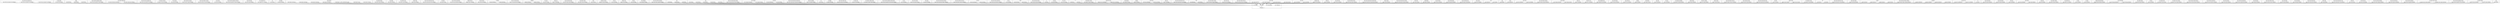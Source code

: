 digraph {
graph [overlap=false]
subgraph cluster_Class_MOP_Class_Immutable_Trait {
	label="Class::MOP::Class::Immutable::Trait";
	"Class::MOP::Class::Immutable::Trait::BEGIN@46";
	"Class::MOP::Class::Immutable::Trait::BEGIN@9";
	"Class::MOP::Class::Immutable::Trait::BEGIN@36";
}
subgraph cluster_IO_Socket_INET {
	label="IO::Socket::INET";
	"IO::Socket::INET::BEGIN@9";
}
subgraph cluster_Config {
	label="Config";
	"Config::BEGIN@35";
	"Config::BEGIN@5";
	"Config::BEGIN@9";
}
subgraph cluster_Moose_Meta_Role_Application_ToRole {
	label="Moose::Meta::Role::Application::ToRole";
	"Moose::Meta::Role::Application::ToRole::BEGIN@9";
}
subgraph cluster_XML_LibXML_XPathContext {
	label="XML::LibXML::XPathContext";
	"XML::LibXML::XPathContext::BEGIN@141";
	"XML::LibXML::XPathContext::BEGIN@12";
}
subgraph cluster_Moose_Meta_Class_Immutable_Trait {
	label="Moose::Meta::Class::Immutable::Trait";
	"Moose::Meta::Class::Immutable::Trait::BEGIN@9";
}
subgraph cluster_IO_Compress_Zlib_Extra {
	label="IO::Compress::Zlib::Extra";
	"IO::Compress::Zlib::Extra::BEGIN@5";
}
subgraph cluster_URI__punycode {
	label="URI::_punycode";
	"URI::_punycode::BEGIN@3";
}
subgraph cluster_Moose_Meta_Role_Composite {
	label="Moose::Meta::Role::Composite";
	"Moose::Meta::Role::Composite::BEGIN@9";
}
subgraph cluster_Moose_Meta_Method_Overridden {
	label="Moose::Meta::Method::Overridden";
	"Moose::Meta::Method::Overridden::BEGIN@9";
}
subgraph cluster_List_MoreUtils {
	label="List::MoreUtils";
	"List::MoreUtils::BEGIN@4";
}
subgraph cluster_Moose_Meta_Role_Application_ToInstance {
	label="Moose::Meta::Role::Application::ToInstance";
	"Moose::Meta::Role::Application::ToInstance::BEGIN@9";
}
subgraph cluster_Class_MOP_Module {
	label="Class::MOP::Module";
	"Class::MOP::Module::BEGIN@10";
}
subgraph cluster_XML_CompactTree_XS {
	label="XML::CompactTree::XS";
	"XML::CompactTree::XS::BEGIN@4";
}
subgraph cluster_vars {
	label="vars";
	"vars::BEGIN@8";
}
subgraph cluster_Sub_Identify {
	label="Sub::Identify";
	"Sub::Identify::BEGIN@3";
}
subgraph cluster_Moose_Exporter {
	label="Moose::Exporter";
	"Moose::Exporter::BEGIN@9";
	"Moose::Exporter::BEGIN@282";
	"Moose::Exporter::BEGIN@590";
	"Moose::Exporter::import";
	"Moose::Exporter::BEGIN@580";
	"Moose::Exporter::__ANON__[Moose/Exporter.pm:468]";
	"Moose::Exporter::BEGIN@128";
}
subgraph cluster_XML_LibXML_Boolean {
	label="XML::LibXML::Boolean";
	"XML::LibXML::Boolean::BEGIN@14";
}
subgraph cluster_XML_LibXML {
	label="XML::LibXML";
	"XML::LibXML::BEGIN@13";
}
subgraph cluster_XML_LibXML_Literal {
	label="XML::LibXML::Literal";
	"XML::LibXML::Literal::BEGIN@13";
}
subgraph cluster_Variable_Magic {
	label="Variable::Magic";
	"Variable::Magic::BEGIN@5";
}
subgraph cluster_Moose_Meta_TypeConstraint_Enum {
	label="Moose::Meta::TypeConstraint::Enum";
	"Moose::Meta::TypeConstraint::Enum::BEGIN@9";
}
subgraph cluster_URI_Escape {
	label="URI::Escape";
	"URI::Escape::BEGIN@2";
}
subgraph cluster_Class_MOP_Mixin_HasMethods {
	label="Class::MOP::Mixin::HasMethods";
	"Class::MOP::Mixin::HasMethods::BEGIN@9";
}
subgraph cluster_Package_Stash_XS {
	label="Package::Stash::XS";
	"Package::Stash::XS::BEGIN@5";
}
subgraph cluster_Moose_Meta_Role {
	label="Moose::Meta::Role";
	"Moose::Meta::Role::BEGIN@9";
}
subgraph cluster_IO_Handle {
	label="IO::Handle";
	"IO::Handle::BEGIN@261";
	"IO::Handle::BEGIN@613";
}
subgraph cluster_Moose_Util_TypeConstraints {
	label="Moose::Util::TypeConstraints";
	"Moose::Util::TypeConstraints::BEGIN@68";
}
subgraph cluster_FileHandle {
	label="FileHandle";
	"FileHandle::BEGIN@46";
	"FileHandle::BEGIN@4";
}
subgraph cluster_URI__query {
	label="URI::_query";
	"URI::_query::BEGIN@3";
}
subgraph cluster_Params_Util {
	label="Params::Util";
	"Params::Util::BEGIN@59";
}
subgraph cluster_Class_MOP_Method_Inlined {
	label="Class::MOP::Method::Inlined";
	"Class::MOP::Method::Inlined::BEGIN@9";
}
subgraph cluster_XML_LibXML_Number {
	label="XML::LibXML::Number";
	"XML::LibXML::Number::BEGIN@13";
}
subgraph cluster_Moose {
	label="Moose";
	"Moose::BEGIN@8";
}
subgraph cluster_namespace_autoclean {
	label="namespace::autoclean";
	"namespace::autoclean::BEGIN@1";
}
subgraph cluster_File_Glob {
	label="File::Glob";
	"File::Glob::BEGIN@3";
}
subgraph cluster_Package_Stash {
	label="Package::Stash";
	"Package::Stash::BEGIN@5";
}
subgraph cluster_URI_http {
	label="URI::http";
	"URI::http::BEGIN@6";
}
subgraph cluster_File_GlobMapper {
	label="File::GlobMapper";
	"File::GlobMapper::BEGIN@3";
}
subgraph cluster_Moose_Meta_Method_Augmented {
	label="Moose::Meta::Method::Augmented";
	"Moose::Meta::Method::Augmented::BEGIN@9";
}
subgraph cluster_utf8 {
	label="utf8";
	"utf8::BEGIN@325";
	"utf8::BEGIN@89";
	"utf8::BEGIN@2";
}
subgraph cluster_Carp {
	label="Carp";
	"Carp::BEGIN@387";
	"Carp::BEGIN@4";
	"Carp::BEGIN@67";
	"Carp::BEGIN@18";
	"Carp::BEGIN@8";
}
subgraph cluster_Moose_Util_TypeConstraints_Builtins {
	label="Moose::Util::TypeConstraints::Builtins";
	"Moose::Util::TypeConstraints::Builtins::BEGIN@9";
}
subgraph cluster_LWP_UserAgent {
	label="LWP::UserAgent";
	"LWP::UserAgent::BEGIN@3";
	"LWP::UserAgent::BEGIN@382";
}
subgraph cluster_Sub_Install {
	label="Sub::Install";
	"Sub::Install::BEGIN@4";
	"Sub::Install::BEGIN@184";
}
subgraph cluster_Moose_Meta_TypeConstraint_Parameterized {
	label="Moose::Meta::TypeConstraint::Parameterized";
	"Moose::Meta::TypeConstraint::Parameterized::BEGIN@9";
}
subgraph cluster_Moose_Util_MetaRole {
	label="Moose::Util::MetaRole";
	"Moose::Util::MetaRole::BEGIN@9";
}
subgraph cluster_mro {
	label="mro";
	"mro::BEGIN@10";
}
subgraph cluster_IO_Seekable {
	label="IO::Seekable";
	"IO::Seekable::BEGIN@99";
}
subgraph cluster_Moose_Meta_Method_Meta {
	label="Moose::Meta::Method::Meta";
	"Moose::Meta::Method::Meta::BEGIN@10";
}
subgraph cluster_IO_Socket_UNIX {
	label="IO::Socket::UNIX";
	"IO::Socket::UNIX::BEGIN@9";
}
subgraph cluster_IO_Uncompress_Adapter_Inflate {
	label="IO::Uncompress::Adapter::Inflate";
	"IO::Uncompress::Adapter::Inflate::BEGIN@3";
}
subgraph cluster_Moose_Meta_Role_Application_RoleSummation {
	label="Moose::Meta::Role::Application::RoleSummation";
	"Moose::Meta::Role::Application::RoleSummation::BEGIN@9";
}
subgraph cluster_List_Util {
	label="List::Util";
	"List::Util::BEGIN@11";
}
subgraph cluster_Moose_Meta_Instance {
	label="Moose::Meta::Instance";
	"Moose::Meta::Instance::BEGIN@10";
}
subgraph cluster_URI__generic {
	label="URI::_generic";
	"URI::_generic::BEGIN@6";
}
subgraph cluster_Moose_Meta_TypeConstraint_Registry {
	label="Moose::Meta::TypeConstraint::Registry";
	"Moose::Meta::TypeConstraint::Registry::BEGIN@10";
}
subgraph cluster_Moose_Meta_Method_Constructor {
	label="Moose::Meta::Method::Constructor";
	"Moose::Meta::Method::Constructor::BEGIN@10";
}
subgraph cluster_JSON_Any {
	label="JSON::Any";
	"JSON::Any::BEGIN@219";
	"JSON::Any::BEGIN@4";
}
subgraph cluster_Moose_Meta_Mixin_AttributeCore {
	label="Moose::Meta::Mixin::AttributeCore";
	"Moose::Meta::Mixin::AttributeCore::BEGIN@9";
}
subgraph cluster_Try_Tiny {
	label="Try::Tiny";
	"Try::Tiny::BEGIN@3";
}
subgraph cluster_parent {
	label="parent";
	"parent::BEGIN@25";
	"parent::BEGIN@2";
}
subgraph cluster_Moose_Meta_Role_Attribute {
	label="Moose::Meta::Role::Attribute";
	"Moose::Meta::Role::Attribute::BEGIN@9";
}
subgraph cluster_re {
	label="re";
	"re::BEGIN@4";
}
subgraph cluster_Sub_Name {
	label="Sub::Name";
	"Sub::Name::BEGIN@44";
}
subgraph cluster_URI__server {
	label="URI::_server";
	"URI::_server::BEGIN@5";
}
subgraph cluster_B {
	label="B";
	"B::BEGIN@30";
	"B::BEGIN@237";
}
subgraph cluster_HTTP_Request_Common {
	label="HTTP::Request::Common";
	"HTTP::Request::Common::BEGIN@3";
}
subgraph cluster_Compress_Raw_Zlib {
	label="Compress::Raw::Zlib";
	"Compress::Raw::Zlib::BEGIN@11";
	"Compress::Raw::Zlib::BEGIN@78";
}
subgraph cluster_HTTP_Response {
	label="HTTP::Response";
	"HTTP::Response::BEGIN@7";
}
subgraph cluster_metaclass {
	label="metaclass";
	"metaclass::BEGIN@10";
}
subgraph cluster_LWP_Protocol {
	label="LWP::Protocol";
	"LWP::Protocol::BEGIN@7";
	"LWP::Protocol::BEGIN@62";
}
subgraph cluster_Scalar_Util {
	label="Scalar::Util";
	"Scalar::Util::BEGIN@9";
}
subgraph cluster_Moose_Meta_TypeConstraint_Class {
	label="Moose::Meta::TypeConstraint::Class";
	"Moose::Meta::TypeConstraint::Class::BEGIN@9";
}
subgraph cluster_Fcntl {
	label="Fcntl";
	"Fcntl::BEGIN@58";
	"Fcntl::BEGIN@239";
}
subgraph cluster_Class_MOP_Method_Wrapped {
	label="Class::MOP::Method::Wrapped";
	"Class::MOP::Method::Wrapped::BEGIN@10";
}
subgraph cluster_Moose_Meta_Class {
	label="Moose::Meta::Class";
	"Moose::Meta::Class::BEGIN@10";
}
subgraph cluster_Moose_Meta_Method_Destructor {
	label="Moose::Meta::Method::Destructor";
	"Moose::Meta::Method::Destructor::BEGIN@10";
}
subgraph cluster_MRO_Compat {
	label="MRO::Compat";
	"MRO::Compat::BEGIN@2";
	"MRO::Compat::BEGIN@225";
	"MRO::Compat::BEGIN@116";
	"MRO::Compat::BEGIN@256";
}
subgraph cluster_Class_Load {
	label="Class::Load";
	"Class::Load::BEGIN@5";
	"Class::Load::BEGIN@1";
}
subgraph cluster_namespace_clean {
	label="namespace::clean";
	"namespace::clean::BEGIN@11";
}
subgraph cluster_PerlFu_Job {
	label="PerlFu::Job";
	"PerlFu::Job::BEGIN@1";
}
subgraph cluster_Class_MOP_Mixin {
	label="Class::MOP::Mixin";
	"Class::MOP::Mixin::BEGIN@9";
}
subgraph cluster_Class_MOP_Method_Accessor {
	label="Class::MOP::Method::Accessor";
	"Class::MOP::Method::Accessor::BEGIN@10";
}
subgraph cluster_Moose_Meta_TypeConstraint_Parameterizable {
	label="Moose::Meta::TypeConstraint::Parameterizable";
	"Moose::Meta::TypeConstraint::Parameterizable::BEGIN@9";
}
subgraph cluster_Params_Classify {
	label="Params::Classify";
	"Params::Classify::BEGIN@79";
}
subgraph cluster_Moose_Meta_TypeConstraint_DuckType {
	label="Moose::Meta::TypeConstraint::DuckType";
	"Moose::Meta::TypeConstraint::DuckType::BEGIN@9";
}
subgraph cluster_HTTP_Status {
	label="HTTP::Status";
	"HTTP::Status::BEGIN@3";
}
subgraph cluster_HTTP_Headers {
	label="HTTP::Headers";
	"HTTP::Headers::BEGIN@3";
}
subgraph cluster_Class_MOP_Object {
	label="Class::MOP::Object";
	"Class::MOP::Object::BEGIN@10";
}
subgraph cluster_Class_MOP_Deprecated {
	label="Class::MOP::Deprecated";
	"Class::MOP::Deprecated::BEGIN@9";
}
subgraph cluster_Class_MOP_Method_Meta {
	label="Class::MOP::Method::Meta";
	"Class::MOP::Method::Meta::BEGIN@10";
}
subgraph cluster_Class_Load_XS {
	label="Class::Load::XS";
	"Class::Load::XS::BEGIN@6";
}
subgraph cluster_Errno {
	label="Errno";
	"Errno::BEGIN@162";
	"Errno::BEGIN@9";
}
subgraph cluster_base {
	label="base";
	"base::BEGIN@3";
}
subgraph cluster_IO_File {
	label="IO::File";
	"IO::File::BEGIN@128";
}
subgraph cluster_Eval_Closure {
	label="Eval::Closure";
	"Eval::Closure::BEGIN@5";
	"Eval::Closure::BEGIN@2.1";
}
subgraph cluster_Class_MOP_Method_Generated {
	label="Class::MOP::Method::Generated";
	"Class::MOP::Method::Generated::BEGIN@10";
}
subgraph cluster_HTTP_Message {
	label="HTTP::Message";
	"HTTP::Message::BEGIN@648";
	"HTTP::Message::BEGIN@3";
}
subgraph cluster_Moose_Util {
	label="Moose::Util";
	"Moose::Util::BEGIN@9";
}
subgraph cluster_Moose_Error_Util {
	label="Moose::Error::Util";
	"Moose::Error::Util::BEGIN@4";
}
subgraph cluster_strict {
	label="strict";
	"strict::import";
	"strict::CORE:regcomp";
	"strict::unimport";
	"strict::CORE:match";
	"strict::bits";
}
subgraph cluster_Devel_GlobalDestruction {
	label="Devel::GlobalDestruction";
	"Devel::GlobalDestruction::BEGIN@5";
}
subgraph cluster_Class_MOP_Instance {
	label="Class::MOP::Instance";
	"Class::MOP::Instance::BEGIN@10";
}
subgraph cluster_Class_MOP_Class {
	label="Class::MOP::Class";
	"Class::MOP::Class::BEGIN@10";
}
subgraph cluster_attributes {
	label="attributes";
	"attributes::BEGIN@9";
}
subgraph cluster_HTTP_Request {
	label="HTTP::Request";
	"HTTP::Request::BEGIN@7";
}
subgraph cluster_Class_MOP {
	label="Class::MOP";
	"Class::MOP::BEGIN@10";
}
subgraph cluster_URI__idna {
	label="URI::_idna";
	"URI::_idna::BEGIN@6";
}
subgraph cluster_IO_Uncompress_RawInflate {
	label="IO::Uncompress::RawInflate";
	"IO::Uncompress::RawInflate::BEGIN@4";
}
subgraph cluster_Module_Runtime {
	label="Module::Runtime";
	"Module::Runtime::BEGIN@49";
}
subgraph cluster_Moose_Error_Default {
	label="Moose::Error::Default";
	"Moose::Error::Default::BEGIN@9";
}
subgraph cluster_MooseX_Storage {
	label="MooseX::Storage";
	"MooseX::Storage::BEGIN@1";
}
subgraph cluster_Class_MOP_Method_Constructor {
	label="Class::MOP::Method::Constructor";
	"Class::MOP::Method::Constructor::BEGIN@10";
}
subgraph cluster_Moose_Meta_Role_Method {
	label="Moose::Meta::Role::Method";
	"Moose::Meta::Role::Method::BEGIN@10";
}
subgraph cluster_Moose_Meta_TypeConstraint_Role {
	label="Moose::Meta::TypeConstraint::Role";
	"Moose::Meta::TypeConstraint::Role::BEGIN@9";
}
subgraph cluster_Net_HTTP {
	label="Net::HTTP";
	"Net::HTTP::BEGIN@3";
}
subgraph cluster_Exporter_Heavy {
	label="Exporter::Heavy";
	"Exporter::Heavy::BEGIN@4";
	"Exporter::Heavy::BEGIN@3";
}
subgraph cluster_IO_Uncompress_Gunzip {
	label="IO::Uncompress::Gunzip";
	"IO::Uncompress::Gunzip::BEGIN@8";
}
subgraph cluster_URI {
	label="URI";
	"URI::BEGIN@127";
	"URI::BEGIN@3";
}
subgraph cluster_Moose_Meta_TypeCoercion_Union {
	label="Moose::Meta::TypeCoercion::Union";
	"Moose::Meta::TypeCoercion::Union::BEGIN@10";
}
subgraph cluster_Moose_Meta_Method {
	label="Moose::Meta::Method";
	"Moose::Meta::Method::BEGIN@9";
}
subgraph cluster_constant {
	label="constant";
	"constant::BEGIN@3";
	"constant::BEGIN@114";
	"constant::BEGIN@29";
	"constant::BEGIN@52";
}
subgraph cluster_Moose_Meta_Role_Method_Conflicting {
	label="Moose::Meta::Role::Method::Conflicting";
	"Moose::Meta::Role::Method::Conflicting::BEGIN@10";
}
subgraph cluster_AutoLoader {
	label="AutoLoader";
	"AutoLoader::BEGIN@138";
	"AutoLoader::BEGIN@30";
	"AutoLoader::BEGIN@3";
	"AutoLoader::BEGIN@186";
}
subgraph cluster_File_Spec_Unix {
	label="File::Spec::Unix";
	"File::Spec::Unix::BEGIN@3";
	"File::Spec::Unix::BEGIN@149";
}
subgraph cluster_IO {
	label="IO";
	"IO::BEGIN@7";
}
subgraph cluster_Class_MOP_Attribute {
	label="Class::MOP::Attribute";
	"Class::MOP::Attribute::BEGIN@10";
}
subgraph cluster_Class_MOP_MiniTrait {
	label="Class::MOP::MiniTrait";
	"Class::MOP::MiniTrait::BEGIN@9";
}
subgraph cluster_Time_Local {
	label="Time::Local";
	"Time::Local::BEGIN@6";
}
subgraph cluster_Moose_Object {
	label="Moose::Object";
	"Moose::Object::BEGIN@10";
	"Moose::Object::BEGIN@85";
}
subgraph cluster_Moose_Role {
	label="Moose::Role";
	"Moose::Role::BEGIN@8";
}
subgraph cluster_XML_LibXML_NodeList {
	label="XML::LibXML::NodeList";
	"XML::LibXML::NodeList::BEGIN@11";
}
subgraph cluster_XML_LibXML_Error {
	label="XML::LibXML::Error";
	"XML::LibXML::Error::BEGIN@11";
}
subgraph cluster_main {
	label="main";
	"main::BEGIN@1";
}
subgraph cluster_IO_Select {
	label="IO::Select";
	"IO::Select::BEGIN@9";
}
subgraph cluster_IO_Socket {
	label="IO::Socket";
	"IO::Socket::BEGIN@14";
}
subgraph cluster_Package_DeprecationManager {
	label="Package::DeprecationManager";
	"Package::DeprecationManager::BEGIN@6";
}
subgraph cluster_Class_MOP_Package {
	label="Class::MOP::Package";
	"Class::MOP::Package::BEGIN@10";
	"Class::MOP::Package::BEGIN@164";
}
subgraph cluster_XML_LibXML_Reader {
	label="XML::LibXML::Reader";
	"XML::LibXML::Reader::BEGIN@13";
}
subgraph cluster_File_Spec {
	label="File::Spec";
	"File::Spec::BEGIN@3";
}
subgraph cluster_IO_Uncompress_Base {
	label="IO::Uncompress::Base";
	"IO::Uncompress::Base::BEGIN@4";
}
subgraph cluster_IO_Compress_Gzip_Constants {
	label="IO::Compress::Gzip::Constants";
	"IO::Compress::Gzip::Constants::BEGIN@3";
}
subgraph cluster_Moose_Meta_Role_Method_Required {
	label="Moose::Meta::Role::Method::Required";
	"Moose::Meta::Role::Method::Required::BEGIN@10";
}
subgraph cluster_Class_MOP_Mixin_AttributeCore {
	label="Class::MOP::Mixin::AttributeCore";
	"Class::MOP::Mixin::AttributeCore::BEGIN@9";
}
subgraph cluster_Moose_Meta_Attribute {
	label="Moose::Meta::Attribute";
	"Moose::Meta::Attribute::BEGIN@10";
}
subgraph cluster_Class_MOP_Mixin_HasAttributes {
	label="Class::MOP::Mixin::HasAttributes";
	"Class::MOP::Mixin::HasAttributes::BEGIN@9";
}
subgraph cluster_Moose_Deprecated {
	label="Moose::Deprecated";
	"Moose::Deprecated::BEGIN@9";
}
subgraph cluster_Moose_Meta_Method_Accessor {
	label="Moose::Meta::Method::Accessor";
	"Moose::Meta::Method::Accessor::BEGIN@10";
}
subgraph cluster_Class_MOP_Method {
	label="Class::MOP::Method";
	"Class::MOP::Method::BEGIN@10";
}
subgraph cluster_XML_SAX_Exception {
	label="XML::SAX::Exception";
	"XML::SAX::Exception::BEGIN@3";
}
subgraph cluster_Moose_Meta_TypeConstraint {
	label="Moose::Meta::TypeConstraint";
	"Moose::Meta::TypeConstraint::BEGIN@10";
}
subgraph cluster_HTTP_Config {
	label="HTTP::Config";
	"HTTP::Config::BEGIN@3";
}
subgraph cluster_Moose_Meta_TypeConstraint_Union {
	label="Moose::Meta::TypeConstraint::Union";
	"Moose::Meta::TypeConstraint::Union::BEGIN@10";
}
subgraph cluster_HTTP_Date {
	label="HTTP::Date";
	"HTTP::Date::BEGIN@11";
}
subgraph cluster_LWP_Protocol_http {
	label="LWP::Protocol::http";
	"LWP::Protocol::http::BEGIN@3";
}
subgraph cluster_Moose_Meta_Method_Delegation {
	label="Moose::Meta::Method::Delegation";
	"Moose::Meta::Method::Delegation::BEGIN@10";
}
subgraph cluster_Moose_Meta_TypeCoercion {
	label="Moose::Meta::TypeCoercion";
	"Moose::Meta::TypeCoercion::BEGIN@10";
}
subgraph cluster_Moose_Meta_Role_Application {
	label="Moose::Meta::Role::Application";
	"Moose::Meta::Role::Application::BEGIN@9";
}
subgraph cluster_IO_Compress_Base_Common {
	label="IO::Compress::Base::Common";
	"IO::Compress::Base::Common::BEGIN@501";
	"IO::Compress::Base::Common::BEGIN@3";
}
subgraph cluster_Moose_Meta_Role_Application_ToClass {
	label="Moose::Meta::Role::Application::ToClass";
	"Moose::Meta::Role::Application::ToClass::BEGIN@9";
}
subgraph cluster_Net_HTTP_Methods {
	label="Net::HTTP::Methods";
	"Net::HTTP::Methods::BEGIN@5";
	"Net::HTTP::Methods::BEGIN@98";
}
"strict::unimport" -> "strict::bits";
"strict::import" -> "strict::bits";
"main::BEGIN@1" -> "strict::bits";
"URI::BEGIN@127" -> "strict::unimport";
"Compress::Raw::Zlib::BEGIN@78" -> "strict::unimport";
"Errno::BEGIN@162" -> "strict::unimport";
"AutoLoader::BEGIN@138" -> "strict::unimport";
"Carp::BEGIN@18" -> "strict::unimport";
"MRO::Compat::BEGIN@116" -> "strict::unimport";
"Class::MOP::Class::Immutable::Trait::BEGIN@36" -> "strict::unimport";
"constant::BEGIN@29" -> "strict::unimport";
"AutoLoader::BEGIN@186" -> "strict::unimport";
"Class::MOP::Package::BEGIN@164" -> "strict::unimport";
"Sub::Install::BEGIN@184" -> "strict::unimport";
"File::Spec::Unix::BEGIN@149" -> "strict::unimport";
"utf8::BEGIN@325" -> "strict::unimport";
"Moose::Exporter::BEGIN@580" -> "strict::unimport";
"Fcntl::BEGIN@239" -> "strict::unimport";
"Moose::Exporter::BEGIN@128" -> "strict::unimport";
"Class::MOP::Class::Immutable::Trait::BEGIN@46" -> "strict::unimport";
"IO::Handle::BEGIN@613" -> "strict::unimport";
"constant::BEGIN@52" -> "strict::unimport";
"FileHandle::BEGIN@46" -> "strict::unimport";
"JSON::Any::BEGIN@219" -> "strict::unimport";
"Config::BEGIN@35" -> "strict::unimport";
"parent::BEGIN@25" -> "strict::unimport";
"HTTP::Message::BEGIN@648" -> "strict::unimport";
"Carp::BEGIN@387" -> "strict::unimport";
"Moose::Exporter::BEGIN@590" -> "strict::unimport";
"MRO::Compat::BEGIN@256" -> "strict::unimport";
"XML::LibXML::XPathContext::BEGIN@141" -> "strict::unimport";
"Carp::BEGIN@67" -> "strict::unimport";
"Moose::Exporter::BEGIN@282" -> "strict::unimport";
"Net::HTTP::Methods::BEGIN@98" -> "strict::unimport";
"B::BEGIN@237" -> "strict::unimport";
"Carp::BEGIN@8" -> "strict::unimport";
"MRO::Compat::BEGIN@225" -> "strict::unimport";
"constant::BEGIN@114" -> "strict::unimport";
"LWP::UserAgent::BEGIN@382" -> "strict::unimport";
"Moose::Object::BEGIN@85" -> "strict::unimport";
"utf8::BEGIN@89" -> "strict::unimport";
"Exporter::Heavy::BEGIN@4" -> "strict::unimport";
"AutoLoader::BEGIN@30" -> "strict::unimport";
"LWP::Protocol::BEGIN@62" -> "strict::unimport";
"Moose::Util::TypeConstraints::BEGIN@68" -> "strict::unimport";
"main::BEGIN@1" -> "strict::CORE:regcomp";
"LWP::Protocol::BEGIN@7" -> "strict::import";
"Moose::Meta::Method::Delegation::BEGIN@10" -> "strict::import";
"HTTP::Message::BEGIN@3" -> "strict::import";
"Moose::Meta::Role::Application::ToInstance::BEGIN@9" -> "strict::import";
"Moose::Exporter::import" -> "strict::import";
"HTTP::Status::BEGIN@3" -> "strict::import";
"HTTP::Response::BEGIN@7" -> "strict::import";
"Moose::Meta::TypeConstraint::Parameterizable::BEGIN@9" -> "strict::import";
"Moose::Exporter::BEGIN@9" -> "strict::import";
"List::MoreUtils::BEGIN@4" -> "strict::import";
"Class::MOP::Attribute::BEGIN@10" -> "strict::import";
"AutoLoader::BEGIN@3" -> "strict::import";
"URI::_server::BEGIN@5" -> "strict::import";
"IO::Socket::BEGIN@14" -> "strict::import";
"Variable::Magic::BEGIN@5" -> "strict::import";
"Moose::Meta::TypeConstraint::Enum::BEGIN@9" -> "strict::import";
"IO::Select::BEGIN@9" -> "strict::import";
"Class::MOP::Method::Constructor::BEGIN@10" -> "strict::import";
"Moose::Meta::Role::Application::ToRole::BEGIN@9" -> "strict::import";
"Moose::Meta::Attribute::BEGIN@10" -> "strict::import";
"metaclass::BEGIN@10" -> "strict::import";
"Class::MOP::Method::Meta::BEGIN@10" -> "strict::import";
"Net::HTTP::Methods::BEGIN@5" -> "strict::import";
"PerlFu::Job::BEGIN@1" -> "strict::import";
"Devel::GlobalDestruction::BEGIN@5" -> "strict::import";
"mro::BEGIN@10" -> "strict::import";
"URI::_idna::BEGIN@6" -> "strict::import";
"Moose::Meta::Method::Destructor::BEGIN@10" -> "strict::import";
"Moose::Meta::Method::Constructor::BEGIN@10" -> "strict::import";
"Moose::Meta::Role::Method::Conflicting::BEGIN@10" -> "strict::import";
"Package::Stash::BEGIN@5" -> "strict::import";
"XML::CompactTree::XS::BEGIN@4" -> "strict::import";
"Moose::Error::Util::BEGIN@4" -> "strict::import";
"Class::MOP::Method::BEGIN@10" -> "strict::import";
"HTTP::Request::BEGIN@7" -> "strict::import";
"Eval::Closure::BEGIN@5" -> "strict::import";
"Params::Util::BEGIN@59" -> "strict::import";
"List::Util::BEGIN@11" -> "strict::import";
"Class::MOP::Class::BEGIN@10" -> "strict::import";
"Class::MOP::Package::BEGIN@10" -> "strict::import";
"Moose::Util::BEGIN@9" -> "strict::import";
"Sub::Install::BEGIN@4" -> "strict::import";
"Class::MOP::BEGIN@10" -> "strict::import";
"LWP::Protocol::http::BEGIN@3" -> "strict::import";
"Class::MOP::Mixin::HasMethods::BEGIN@9" -> "strict::import";
"Class::Load::BEGIN@5" -> "strict::import";
"HTTP::Date::BEGIN@11" -> "strict::import";
"Class::MOP::Method::Wrapped::BEGIN@10" -> "strict::import";
"Class::MOP::Class::Immutable::Trait::BEGIN@9" -> "strict::import";
"HTTP::Config::BEGIN@3" -> "strict::import";
"Class::MOP::Mixin::AttributeCore::BEGIN@9" -> "strict::import";
"Class::MOP::Method::Inlined::BEGIN@9" -> "strict::import";
"File::GlobMapper::BEGIN@3" -> "strict::import";
"Try::Tiny::BEGIN@3" -> "strict::import";
"vars::BEGIN@8" -> "strict::import";
"attributes::BEGIN@9" -> "strict::import";
"Moose::Meta::Role::Application::RoleSummation::BEGIN@9" -> "strict::import";
"Fcntl::BEGIN@58" -> "strict::import";
"Config::BEGIN@9" -> "strict::import";
"IO::Handle::BEGIN@261" -> "strict::import";
"HTTP::Headers::BEGIN@3" -> "strict::import";
"File::Spec::Unix::BEGIN@3" -> "strict::import";
"XML::LibXML::BEGIN@13" -> "strict::import";
"HTTP::Request::Common::BEGIN@3" -> "strict::import";
"Moose::Meta::Role::Method::Required::BEGIN@10" -> "strict::import";
"Moose::Meta::Mixin::AttributeCore::BEGIN@9" -> "strict::import";
"Class::Load::BEGIN@1" -> "strict::import";
"Class::MOP::Mixin::BEGIN@9" -> "strict::import";
"IO::Compress::Gzip::Constants::BEGIN@3" -> "strict::import";
"URI::Escape::BEGIN@2" -> "strict::import";
"parent::BEGIN@2" -> "strict::import";
"Sub::Name::BEGIN@44" -> "strict::import";
"XML::LibXML::Literal::BEGIN@13" -> "strict::import";
"Sub::Identify::BEGIN@3" -> "strict::import";
"Scalar::Util::BEGIN@9" -> "strict::import";
"Moose::Util::TypeConstraints::Builtins::BEGIN@9" -> "strict::import";
"Class::MOP::Module::BEGIN@10" -> "strict::import";
"IO::Socket::INET::BEGIN@9" -> "strict::import";
"XML::LibXML::Error::BEGIN@11" -> "strict::import";
"Moose::Meta::TypeConstraint::Registry::BEGIN@10" -> "strict::import";
"Package::DeprecationManager::BEGIN@6" -> "strict::import";
"URI::_punycode::BEGIN@3" -> "strict::import";
"XML::LibXML::Reader::BEGIN@13" -> "strict::import";
"File::Glob::BEGIN@3" -> "strict::import";
"main::BEGIN@1" -> "strict::import";
"Moose::Meta::TypeCoercion::BEGIN@10" -> "strict::import";
"namespace::autoclean::BEGIN@1" -> "strict::import";
"Moose::Meta::Class::BEGIN@10" -> "strict::import";
"IO::Compress::Zlib::Extra::BEGIN@5" -> "strict::import";
"Moose::Meta::Role::BEGIN@9" -> "strict::import";
"IO::Uncompress::Gunzip::BEGIN@8" -> "strict::import";
"base::BEGIN@3" -> "strict::import";
"namespace::clean::BEGIN@11" -> "strict::import";
"URI::http::BEGIN@6" -> "strict::import";
"IO::Uncompress::Base::BEGIN@4" -> "strict::import";
"IO::BEGIN@7" -> "strict::import";
"Moose::Meta::Method::BEGIN@9" -> "strict::import";
"URI::_query::BEGIN@3" -> "strict::import";
"Moose::Meta::Method::Accessor::BEGIN@10" -> "strict::import";
"Moose::Meta::TypeConstraint::Union::BEGIN@10" -> "strict::import";
"Class::MOP::Method::Accessor::BEGIN@10" -> "strict::import";
"LWP::UserAgent::BEGIN@3" -> "strict::import";
"Moose::Meta::TypeConstraint::DuckType::BEGIN@9" -> "strict::import";
"Errno::BEGIN@9" -> "strict::import";
"IO::Compress::Base::Common::BEGIN@501" -> "strict::import";
"IO::Uncompress::Adapter::Inflate::BEGIN@3" -> "strict::import";
"Time::Local::BEGIN@6" -> "strict::import";
"Moose::Object::BEGIN@10" -> "strict::import";
"URI::BEGIN@3" -> "strict::import";
"Class::MOP::Method::Generated::BEGIN@10" -> "strict::import";
"IO::Socket::UNIX::BEGIN@9" -> "strict::import";
"Class::MOP::Object::BEGIN@10" -> "strict::import";
"Moose::Meta::TypeCoercion::Union::BEGIN@10" -> "strict::import";
"Carp::BEGIN@4" -> "strict::import";
"Moose::Exporter::__ANON__[Moose/Exporter.pm:468]" -> "strict::import";
"Moose::Meta::TypeConstraint::Role::BEGIN@9" -> "strict::import";
"FileHandle::BEGIN@4" -> "strict::import";
"Class::MOP::MiniTrait::BEGIN@9" -> "strict::import";
"Moose::Meta::TypeConstraint::BEGIN@10" -> "strict::import";
"IO::File::BEGIN@128" -> "strict::import";
"B::BEGIN@30" -> "strict::import";
"MooseX::Storage::BEGIN@1" -> "strict::import";
"Moose::Meta::Method::Meta::BEGIN@10" -> "strict::import";
"Class::Load::XS::BEGIN@6" -> "strict::import";
"Moose::Util::MetaRole::BEGIN@9" -> "strict::import";
"Moose::Role::BEGIN@8" -> "strict::import";
"XML::LibXML::Boolean::BEGIN@14" -> "strict::import";
"Config::BEGIN@5" -> "strict::import";
"Class::MOP::Mixin::HasAttributes::BEGIN@9" -> "strict::import";
"MRO::Compat::BEGIN@2" -> "strict::import";
"utf8::BEGIN@2" -> "strict::import";
"IO::Uncompress::RawInflate::BEGIN@4" -> "strict::import";
"JSON::Any::BEGIN@4" -> "strict::import";
"Moose::Meta::Role::Application::ToClass::BEGIN@9" -> "strict::import";
"Net::HTTP::BEGIN@3" -> "strict::import";
"Moose::Meta::Class::Immutable::Trait::BEGIN@9" -> "strict::import";
"Eval::Closure::BEGIN@2.1" -> "strict::import";
"Moose::Meta::Role::Method::BEGIN@10" -> "strict::import";
"Moose::Meta::Role::Attribute::BEGIN@9" -> "strict::import";
"Moose::Meta::Role::Composite::BEGIN@9" -> "strict::import";
"Moose::Meta::Role::Application::BEGIN@9" -> "strict::import";
"Moose::Meta::TypeConstraint::Parameterized::BEGIN@9" -> "strict::import";
"Moose::Error::Default::BEGIN@9" -> "strict::import";
"Moose::Meta::TypeConstraint::Class::BEGIN@9" -> "strict::import";
"Moose::Deprecated::BEGIN@9" -> "strict::import";
"Moose::Meta::Method::Overridden::BEGIN@9" -> "strict::import";
"Moose::BEGIN@8" -> "strict::import";
"XML::LibXML::NodeList::BEGIN@11" -> "strict::import";
"constant::BEGIN@3" -> "strict::import";
"XML::SAX::Exception::BEGIN@3" -> "strict::import";
"File::Spec::BEGIN@3" -> "strict::import";
"IO::Seekable::BEGIN@99" -> "strict::import";
"IO::Compress::Base::Common::BEGIN@3" -> "strict::import";
"XML::LibXML::XPathContext::BEGIN@12" -> "strict::import";
"Params::Classify::BEGIN@79" -> "strict::import";
"Class::MOP::Instance::BEGIN@10" -> "strict::import";
"Class::MOP::Deprecated::BEGIN@9" -> "strict::import";
"re::BEGIN@4" -> "strict::import";
"Compress::Raw::Zlib::BEGIN@11" -> "strict::import";
"URI::_generic::BEGIN@6" -> "strict::import";
"XML::LibXML::Number::BEGIN@13" -> "strict::import";
"Moose::Meta::Instance::BEGIN@10" -> "strict::import";
"Moose::Meta::Method::Augmented::BEGIN@9" -> "strict::import";
"Module::Runtime::BEGIN@49" -> "strict::import";
"Exporter::Heavy::BEGIN@3" -> "strict::import";
"Package::Stash::XS::BEGIN@5" -> "strict::import";
"main::BEGIN@1" -> "strict::CORE:match";
}
